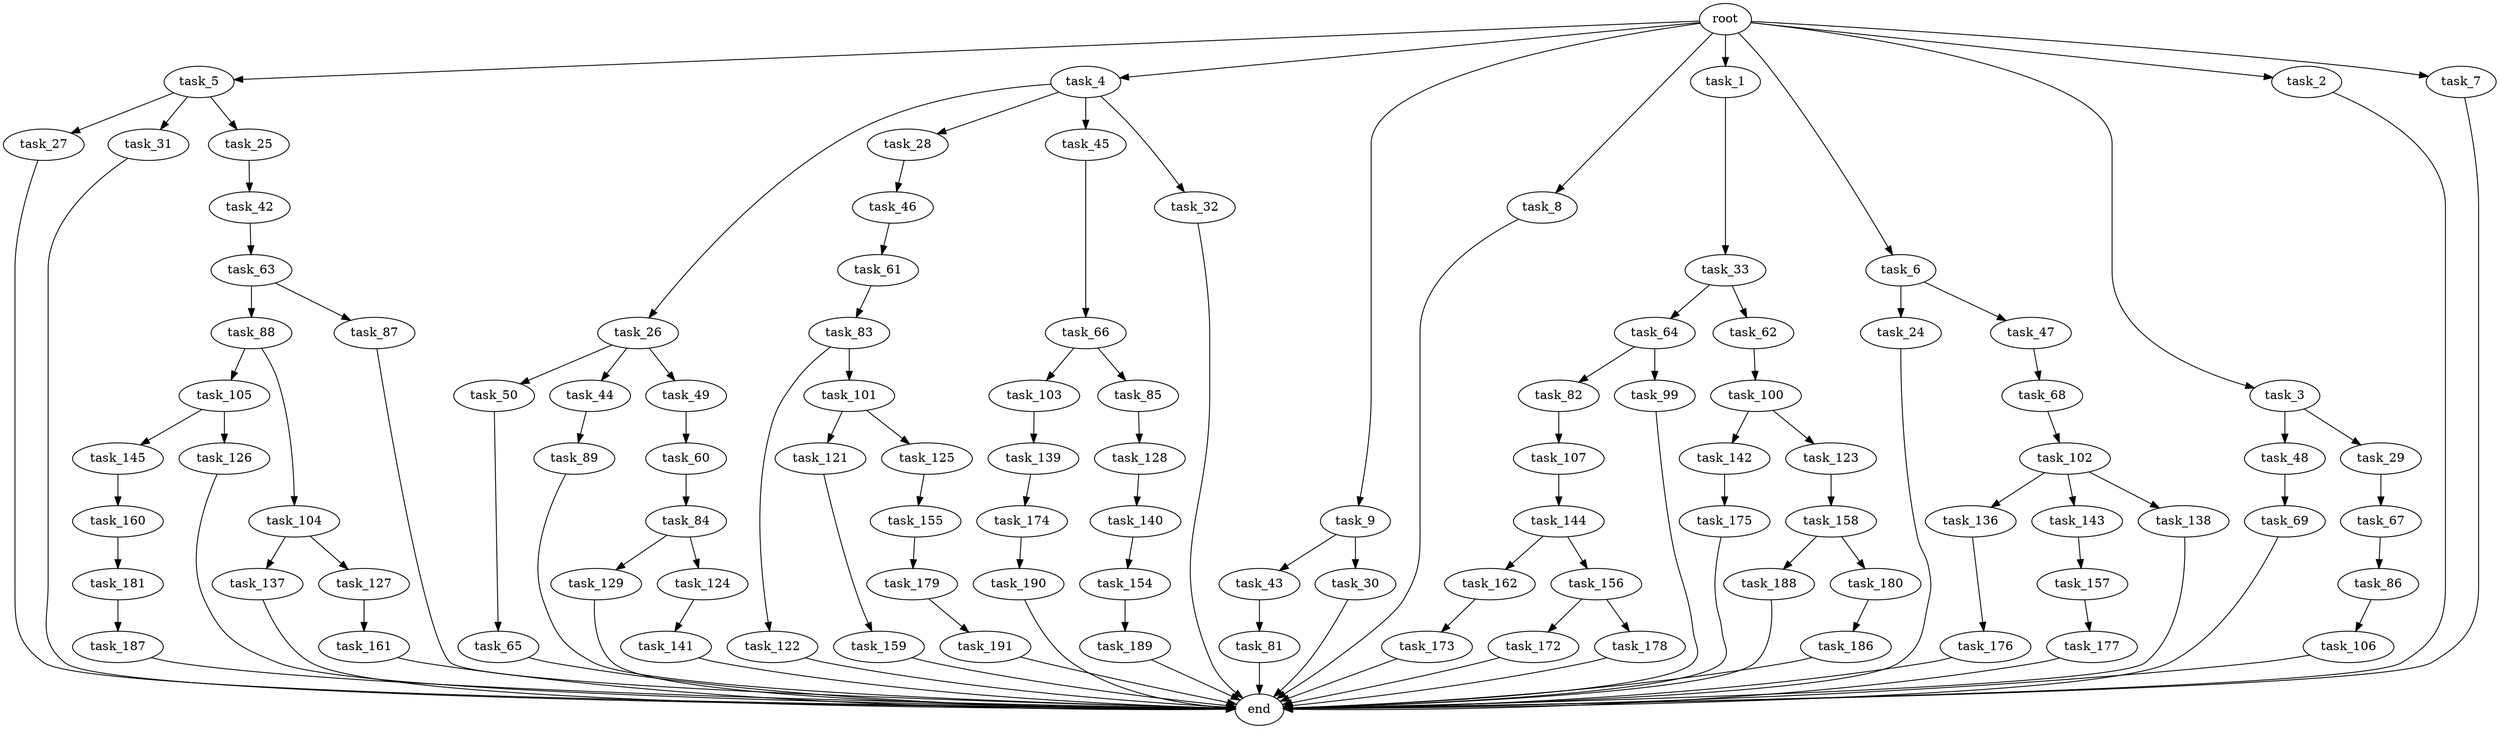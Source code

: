 digraph G {
  task_136 [size="343597383.680000"];
  task_129 [size="773094113.280000"];
  task_27 [size="6957847019.520000"];
  task_122 [size="5497558138.880000"];
  task_50 [size="6957847019.520000"];
  task_181 [size="4209067950.080000"];
  task_187 [size="6957847019.520000"];
  task_66 [size="5497558138.880000"];
  task_5 [size="10.240000"];
  task_4 [size="10.240000"];
  task_121 [size="4209067950.080000"];
  task_84 [size="773094113.280000"];
  task_81 [size="773094113.280000"];
  task_31 [size="6957847019.520000"];
  task_143 [size="343597383.680000"];
  task_26 [size="3092376453.120000"];
  task_64 [size="773094113.280000"];
  task_103 [size="8589934592.000000"];
  task_141 [size="773094113.280000"];
  task_190 [size="6957847019.520000"];
  task_28 [size="3092376453.120000"];
  task_88 [size="8589934592.000000"];
  task_82 [size="8589934592.000000"];
  task_9 [size="10.240000"];
  task_44 [size="6957847019.520000"];
  task_105 [size="6957847019.520000"];
  task_33 [size="4209067950.080000"];
  task_142 [size="773094113.280000"];
  task_186 [size="8589934592.000000"];
  task_102 [size="3092376453.120000"];
  task_8 [size="10.240000"];
  task_86 [size="6957847019.520000"];
  task_160 [size="5497558138.880000"];
  task_179 [size="8589934592.000000"];
  task_83 [size="6957847019.520000"];
  task_1 [size="10.240000"];
  task_174 [size="4209067950.080000"];
  task_60 [size="5497558138.880000"];
  task_188 [size="6957847019.520000"];
  task_140 [size="343597383.680000"];
  task_158 [size="6957847019.520000"];
  task_24 [size="343597383.680000"];
  task_180 [size="6957847019.520000"];
  task_157 [size="8589934592.000000"];
  task_104 [size="6957847019.520000"];
  task_177 [size="1374389534.720000"];
  task_106 [size="6957847019.520000"];
  task_43 [size="3092376453.120000"];
  task_63 [size="3092376453.120000"];
  task_6 [size="10.240000"];
  task_173 [size="6957847019.520000"];
  task_3 [size="10.240000"];
  task_99 [size="8589934592.000000"];
  task_139 [size="2147483648.000000"];
  end [size="0.000000"];
  task_144 [size="1374389534.720000"];
  task_85 [size="8589934592.000000"];
  task_69 [size="8589934592.000000"];
  task_154 [size="4209067950.080000"];
  task_176 [size="3092376453.120000"];
  task_62 [size="773094113.280000"];
  task_161 [size="343597383.680000"];
  task_107 [size="6957847019.520000"];
  task_30 [size="3092376453.120000"];
  task_137 [size="1374389534.720000"];
  task_48 [size="3092376453.120000"];
  task_45 [size="3092376453.120000"];
  task_46 [size="8589934592.000000"];
  task_124 [size="773094113.280000"];
  task_32 [size="3092376453.120000"];
  task_145 [size="5497558138.880000"];
  task_125 [size="4209067950.080000"];
  task_162 [size="8589934592.000000"];
  task_2 [size="10.240000"];
  task_138 [size="343597383.680000"];
  task_25 [size="6957847019.520000"];
  task_156 [size="8589934592.000000"];
  task_29 [size="3092376453.120000"];
  task_123 [size="773094113.280000"];
  task_172 [size="4209067950.080000"];
  task_87 [size="8589934592.000000"];
  task_42 [size="3092376453.120000"];
  task_178 [size="4209067950.080000"];
  task_126 [size="5497558138.880000"];
  task_49 [size="6957847019.520000"];
  task_155 [size="773094113.280000"];
  task_65 [size="773094113.280000"];
  task_67 [size="773094113.280000"];
  task_68 [size="6957847019.520000"];
  task_127 [size="1374389534.720000"];
  task_189 [size="773094113.280000"];
  task_128 [size="5497558138.880000"];
  root [size="0.000000"];
  task_47 [size="343597383.680000"];
  task_100 [size="4209067950.080000"];
  task_191 [size="6957847019.520000"];
  task_89 [size="6957847019.520000"];
  task_61 [size="1374389534.720000"];
  task_175 [size="3092376453.120000"];
  task_101 [size="5497558138.880000"];
  task_159 [size="3092376453.120000"];
  task_7 [size="10.240000"];

  task_136 -> task_176 [size="301989888.000000"];
  task_129 -> end [size="1.000000"];
  task_27 -> end [size="1.000000"];
  task_122 -> end [size="1.000000"];
  task_50 -> task_65 [size="75497472.000000"];
  task_181 -> task_187 [size="679477248.000000"];
  task_187 -> end [size="1.000000"];
  task_66 -> task_85 [size="838860800.000000"];
  task_66 -> task_103 [size="838860800.000000"];
  task_5 -> task_31 [size="679477248.000000"];
  task_5 -> task_25 [size="679477248.000000"];
  task_5 -> task_27 [size="679477248.000000"];
  task_4 -> task_45 [size="301989888.000000"];
  task_4 -> task_28 [size="301989888.000000"];
  task_4 -> task_26 [size="301989888.000000"];
  task_4 -> task_32 [size="301989888.000000"];
  task_121 -> task_159 [size="301989888.000000"];
  task_84 -> task_129 [size="75497472.000000"];
  task_84 -> task_124 [size="75497472.000000"];
  task_81 -> end [size="1.000000"];
  task_31 -> end [size="1.000000"];
  task_143 -> task_157 [size="838860800.000000"];
  task_26 -> task_49 [size="679477248.000000"];
  task_26 -> task_44 [size="679477248.000000"];
  task_26 -> task_50 [size="679477248.000000"];
  task_64 -> task_99 [size="838860800.000000"];
  task_64 -> task_82 [size="838860800.000000"];
  task_103 -> task_139 [size="209715200.000000"];
  task_141 -> end [size="1.000000"];
  task_190 -> end [size="1.000000"];
  task_28 -> task_46 [size="838860800.000000"];
  task_88 -> task_104 [size="679477248.000000"];
  task_88 -> task_105 [size="679477248.000000"];
  task_82 -> task_107 [size="679477248.000000"];
  task_9 -> task_30 [size="301989888.000000"];
  task_9 -> task_43 [size="301989888.000000"];
  task_44 -> task_89 [size="679477248.000000"];
  task_105 -> task_126 [size="536870912.000000"];
  task_105 -> task_145 [size="536870912.000000"];
  task_33 -> task_62 [size="75497472.000000"];
  task_33 -> task_64 [size="75497472.000000"];
  task_142 -> task_175 [size="301989888.000000"];
  task_186 -> end [size="1.000000"];
  task_102 -> task_136 [size="33554432.000000"];
  task_102 -> task_138 [size="33554432.000000"];
  task_102 -> task_143 [size="33554432.000000"];
  task_8 -> end [size="1.000000"];
  task_86 -> task_106 [size="679477248.000000"];
  task_160 -> task_181 [size="411041792.000000"];
  task_179 -> task_191 [size="679477248.000000"];
  task_83 -> task_101 [size="536870912.000000"];
  task_83 -> task_122 [size="536870912.000000"];
  task_1 -> task_33 [size="411041792.000000"];
  task_174 -> task_190 [size="679477248.000000"];
  task_60 -> task_84 [size="75497472.000000"];
  task_188 -> end [size="1.000000"];
  task_140 -> task_154 [size="411041792.000000"];
  task_158 -> task_188 [size="679477248.000000"];
  task_158 -> task_180 [size="679477248.000000"];
  task_24 -> end [size="1.000000"];
  task_180 -> task_186 [size="838860800.000000"];
  task_157 -> task_177 [size="134217728.000000"];
  task_104 -> task_127 [size="134217728.000000"];
  task_104 -> task_137 [size="134217728.000000"];
  task_177 -> end [size="1.000000"];
  task_106 -> end [size="1.000000"];
  task_43 -> task_81 [size="75497472.000000"];
  task_63 -> task_88 [size="838860800.000000"];
  task_63 -> task_87 [size="838860800.000000"];
  task_6 -> task_47 [size="33554432.000000"];
  task_6 -> task_24 [size="33554432.000000"];
  task_173 -> end [size="1.000000"];
  task_3 -> task_29 [size="301989888.000000"];
  task_3 -> task_48 [size="301989888.000000"];
  task_99 -> end [size="1.000000"];
  task_139 -> task_174 [size="411041792.000000"];
  task_144 -> task_156 [size="838860800.000000"];
  task_144 -> task_162 [size="838860800.000000"];
  task_85 -> task_128 [size="536870912.000000"];
  task_69 -> end [size="1.000000"];
  task_154 -> task_189 [size="75497472.000000"];
  task_176 -> end [size="1.000000"];
  task_62 -> task_100 [size="411041792.000000"];
  task_161 -> end [size="1.000000"];
  task_107 -> task_144 [size="134217728.000000"];
  task_30 -> end [size="1.000000"];
  task_137 -> end [size="1.000000"];
  task_48 -> task_69 [size="838860800.000000"];
  task_45 -> task_66 [size="536870912.000000"];
  task_46 -> task_61 [size="134217728.000000"];
  task_124 -> task_141 [size="75497472.000000"];
  task_32 -> end [size="1.000000"];
  task_145 -> task_160 [size="536870912.000000"];
  task_125 -> task_155 [size="75497472.000000"];
  task_162 -> task_173 [size="679477248.000000"];
  task_2 -> end [size="1.000000"];
  task_138 -> end [size="1.000000"];
  task_25 -> task_42 [size="301989888.000000"];
  task_156 -> task_172 [size="411041792.000000"];
  task_156 -> task_178 [size="411041792.000000"];
  task_29 -> task_67 [size="75497472.000000"];
  task_123 -> task_158 [size="679477248.000000"];
  task_172 -> end [size="1.000000"];
  task_87 -> end [size="1.000000"];
  task_42 -> task_63 [size="301989888.000000"];
  task_178 -> end [size="1.000000"];
  task_126 -> end [size="1.000000"];
  task_49 -> task_60 [size="536870912.000000"];
  task_155 -> task_179 [size="838860800.000000"];
  task_65 -> end [size="1.000000"];
  task_67 -> task_86 [size="679477248.000000"];
  task_68 -> task_102 [size="301989888.000000"];
  task_127 -> task_161 [size="33554432.000000"];
  task_189 -> end [size="1.000000"];
  task_128 -> task_140 [size="33554432.000000"];
  root -> task_8 [size="1.000000"];
  root -> task_2 [size="1.000000"];
  root -> task_5 [size="1.000000"];
  root -> task_4 [size="1.000000"];
  root -> task_9 [size="1.000000"];
  root -> task_1 [size="1.000000"];
  root -> task_7 [size="1.000000"];
  root -> task_6 [size="1.000000"];
  root -> task_3 [size="1.000000"];
  task_47 -> task_68 [size="679477248.000000"];
  task_100 -> task_142 [size="75497472.000000"];
  task_100 -> task_123 [size="75497472.000000"];
  task_191 -> end [size="1.000000"];
  task_89 -> end [size="1.000000"];
  task_61 -> task_83 [size="679477248.000000"];
  task_175 -> end [size="1.000000"];
  task_101 -> task_121 [size="411041792.000000"];
  task_101 -> task_125 [size="411041792.000000"];
  task_159 -> end [size="1.000000"];
  task_7 -> end [size="1.000000"];
}
